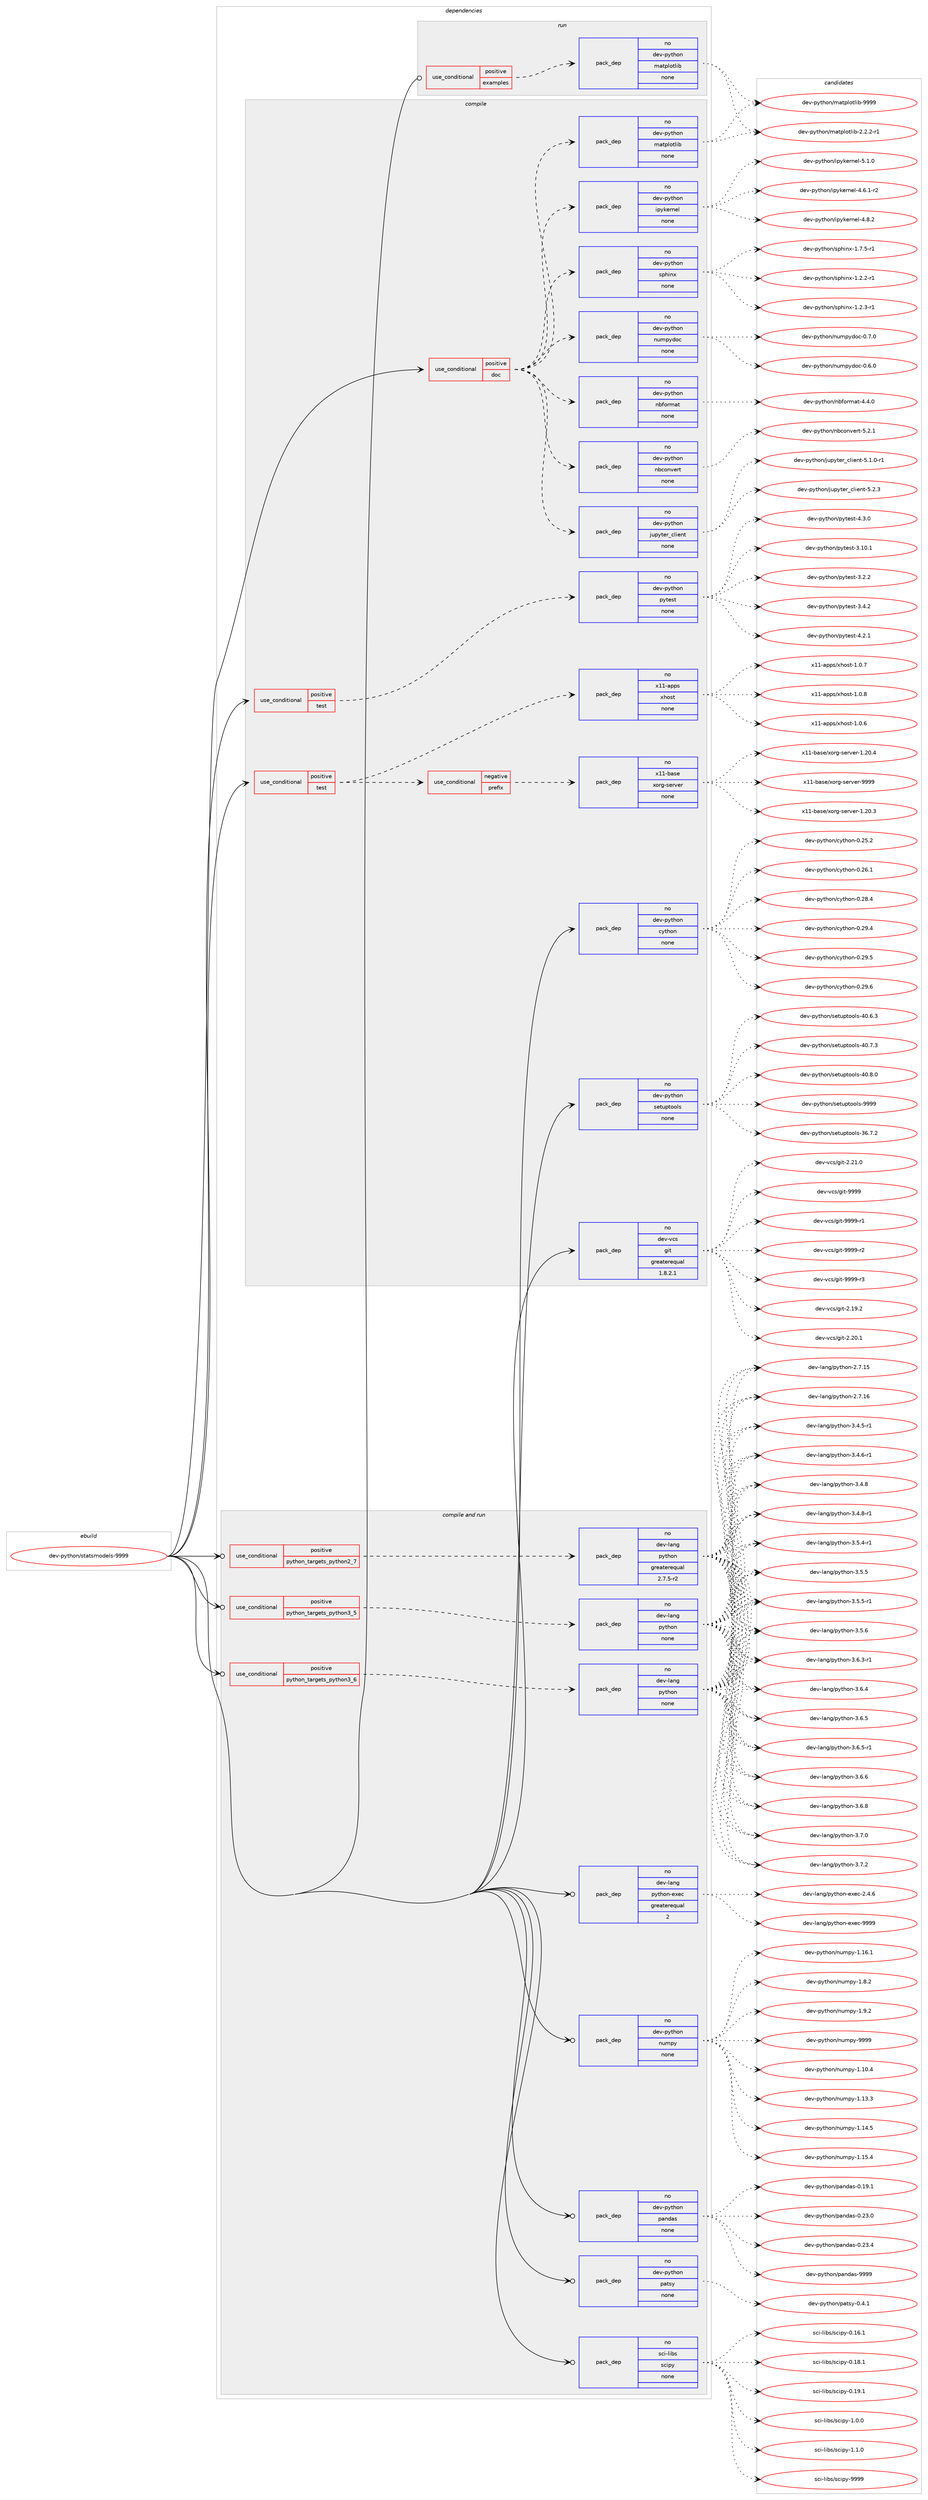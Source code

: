 digraph prolog {

# *************
# Graph options
# *************

newrank=true;
concentrate=true;
compound=true;
graph [rankdir=LR,fontname=Helvetica,fontsize=10,ranksep=1.5];#, ranksep=2.5, nodesep=0.2];
edge  [arrowhead=vee];
node  [fontname=Helvetica,fontsize=10];

# **********
# The ebuild
# **********

subgraph cluster_leftcol {
color=gray;
rank=same;
label=<<i>ebuild</i>>;
id [label="dev-python/statsmodels-9999", color=red, width=4, href="../dev-python/statsmodels-9999.svg"];
}

# ****************
# The dependencies
# ****************

subgraph cluster_midcol {
color=gray;
label=<<i>dependencies</i>>;
subgraph cluster_compile {
fillcolor="#eeeeee";
style=filled;
label=<<i>compile</i>>;
subgraph cond385288 {
dependency1443219 [label=<<TABLE BORDER="0" CELLBORDER="1" CELLSPACING="0" CELLPADDING="4"><TR><TD ROWSPAN="3" CELLPADDING="10">use_conditional</TD></TR><TR><TD>positive</TD></TR><TR><TD>doc</TD></TR></TABLE>>, shape=none, color=red];
subgraph pack1034569 {
dependency1443220 [label=<<TABLE BORDER="0" CELLBORDER="1" CELLSPACING="0" CELLPADDING="4" WIDTH="220"><TR><TD ROWSPAN="6" CELLPADDING="30">pack_dep</TD></TR><TR><TD WIDTH="110">no</TD></TR><TR><TD>dev-python</TD></TR><TR><TD>ipykernel</TD></TR><TR><TD>none</TD></TR><TR><TD></TD></TR></TABLE>>, shape=none, color=blue];
}
dependency1443219:e -> dependency1443220:w [weight=20,style="dashed",arrowhead="vee"];
subgraph pack1034570 {
dependency1443221 [label=<<TABLE BORDER="0" CELLBORDER="1" CELLSPACING="0" CELLPADDING="4" WIDTH="220"><TR><TD ROWSPAN="6" CELLPADDING="30">pack_dep</TD></TR><TR><TD WIDTH="110">no</TD></TR><TR><TD>dev-python</TD></TR><TR><TD>jupyter_client</TD></TR><TR><TD>none</TD></TR><TR><TD></TD></TR></TABLE>>, shape=none, color=blue];
}
dependency1443219:e -> dependency1443221:w [weight=20,style="dashed",arrowhead="vee"];
subgraph pack1034571 {
dependency1443222 [label=<<TABLE BORDER="0" CELLBORDER="1" CELLSPACING="0" CELLPADDING="4" WIDTH="220"><TR><TD ROWSPAN="6" CELLPADDING="30">pack_dep</TD></TR><TR><TD WIDTH="110">no</TD></TR><TR><TD>dev-python</TD></TR><TR><TD>matplotlib</TD></TR><TR><TD>none</TD></TR><TR><TD></TD></TR></TABLE>>, shape=none, color=blue];
}
dependency1443219:e -> dependency1443222:w [weight=20,style="dashed",arrowhead="vee"];
subgraph pack1034572 {
dependency1443223 [label=<<TABLE BORDER="0" CELLBORDER="1" CELLSPACING="0" CELLPADDING="4" WIDTH="220"><TR><TD ROWSPAN="6" CELLPADDING="30">pack_dep</TD></TR><TR><TD WIDTH="110">no</TD></TR><TR><TD>dev-python</TD></TR><TR><TD>nbconvert</TD></TR><TR><TD>none</TD></TR><TR><TD></TD></TR></TABLE>>, shape=none, color=blue];
}
dependency1443219:e -> dependency1443223:w [weight=20,style="dashed",arrowhead="vee"];
subgraph pack1034573 {
dependency1443224 [label=<<TABLE BORDER="0" CELLBORDER="1" CELLSPACING="0" CELLPADDING="4" WIDTH="220"><TR><TD ROWSPAN="6" CELLPADDING="30">pack_dep</TD></TR><TR><TD WIDTH="110">no</TD></TR><TR><TD>dev-python</TD></TR><TR><TD>nbformat</TD></TR><TR><TD>none</TD></TR><TR><TD></TD></TR></TABLE>>, shape=none, color=blue];
}
dependency1443219:e -> dependency1443224:w [weight=20,style="dashed",arrowhead="vee"];
subgraph pack1034574 {
dependency1443225 [label=<<TABLE BORDER="0" CELLBORDER="1" CELLSPACING="0" CELLPADDING="4" WIDTH="220"><TR><TD ROWSPAN="6" CELLPADDING="30">pack_dep</TD></TR><TR><TD WIDTH="110">no</TD></TR><TR><TD>dev-python</TD></TR><TR><TD>numpydoc</TD></TR><TR><TD>none</TD></TR><TR><TD></TD></TR></TABLE>>, shape=none, color=blue];
}
dependency1443219:e -> dependency1443225:w [weight=20,style="dashed",arrowhead="vee"];
subgraph pack1034575 {
dependency1443226 [label=<<TABLE BORDER="0" CELLBORDER="1" CELLSPACING="0" CELLPADDING="4" WIDTH="220"><TR><TD ROWSPAN="6" CELLPADDING="30">pack_dep</TD></TR><TR><TD WIDTH="110">no</TD></TR><TR><TD>dev-python</TD></TR><TR><TD>sphinx</TD></TR><TR><TD>none</TD></TR><TR><TD></TD></TR></TABLE>>, shape=none, color=blue];
}
dependency1443219:e -> dependency1443226:w [weight=20,style="dashed",arrowhead="vee"];
}
id:e -> dependency1443219:w [weight=20,style="solid",arrowhead="vee"];
subgraph cond385289 {
dependency1443227 [label=<<TABLE BORDER="0" CELLBORDER="1" CELLSPACING="0" CELLPADDING="4"><TR><TD ROWSPAN="3" CELLPADDING="10">use_conditional</TD></TR><TR><TD>positive</TD></TR><TR><TD>test</TD></TR></TABLE>>, shape=none, color=red];
subgraph cond385290 {
dependency1443228 [label=<<TABLE BORDER="0" CELLBORDER="1" CELLSPACING="0" CELLPADDING="4"><TR><TD ROWSPAN="3" CELLPADDING="10">use_conditional</TD></TR><TR><TD>negative</TD></TR><TR><TD>prefix</TD></TR></TABLE>>, shape=none, color=red];
subgraph pack1034576 {
dependency1443229 [label=<<TABLE BORDER="0" CELLBORDER="1" CELLSPACING="0" CELLPADDING="4" WIDTH="220"><TR><TD ROWSPAN="6" CELLPADDING="30">pack_dep</TD></TR><TR><TD WIDTH="110">no</TD></TR><TR><TD>x11-base</TD></TR><TR><TD>xorg-server</TD></TR><TR><TD>none</TD></TR><TR><TD></TD></TR></TABLE>>, shape=none, color=blue];
}
dependency1443228:e -> dependency1443229:w [weight=20,style="dashed",arrowhead="vee"];
}
dependency1443227:e -> dependency1443228:w [weight=20,style="dashed",arrowhead="vee"];
subgraph pack1034577 {
dependency1443230 [label=<<TABLE BORDER="0" CELLBORDER="1" CELLSPACING="0" CELLPADDING="4" WIDTH="220"><TR><TD ROWSPAN="6" CELLPADDING="30">pack_dep</TD></TR><TR><TD WIDTH="110">no</TD></TR><TR><TD>x11-apps</TD></TR><TR><TD>xhost</TD></TR><TR><TD>none</TD></TR><TR><TD></TD></TR></TABLE>>, shape=none, color=blue];
}
dependency1443227:e -> dependency1443230:w [weight=20,style="dashed",arrowhead="vee"];
}
id:e -> dependency1443227:w [weight=20,style="solid",arrowhead="vee"];
subgraph cond385291 {
dependency1443231 [label=<<TABLE BORDER="0" CELLBORDER="1" CELLSPACING="0" CELLPADDING="4"><TR><TD ROWSPAN="3" CELLPADDING="10">use_conditional</TD></TR><TR><TD>positive</TD></TR><TR><TD>test</TD></TR></TABLE>>, shape=none, color=red];
subgraph pack1034578 {
dependency1443232 [label=<<TABLE BORDER="0" CELLBORDER="1" CELLSPACING="0" CELLPADDING="4" WIDTH="220"><TR><TD ROWSPAN="6" CELLPADDING="30">pack_dep</TD></TR><TR><TD WIDTH="110">no</TD></TR><TR><TD>dev-python</TD></TR><TR><TD>pytest</TD></TR><TR><TD>none</TD></TR><TR><TD></TD></TR></TABLE>>, shape=none, color=blue];
}
dependency1443231:e -> dependency1443232:w [weight=20,style="dashed",arrowhead="vee"];
}
id:e -> dependency1443231:w [weight=20,style="solid",arrowhead="vee"];
subgraph pack1034579 {
dependency1443233 [label=<<TABLE BORDER="0" CELLBORDER="1" CELLSPACING="0" CELLPADDING="4" WIDTH="220"><TR><TD ROWSPAN="6" CELLPADDING="30">pack_dep</TD></TR><TR><TD WIDTH="110">no</TD></TR><TR><TD>dev-python</TD></TR><TR><TD>cython</TD></TR><TR><TD>none</TD></TR><TR><TD></TD></TR></TABLE>>, shape=none, color=blue];
}
id:e -> dependency1443233:w [weight=20,style="solid",arrowhead="vee"];
subgraph pack1034580 {
dependency1443234 [label=<<TABLE BORDER="0" CELLBORDER="1" CELLSPACING="0" CELLPADDING="4" WIDTH="220"><TR><TD ROWSPAN="6" CELLPADDING="30">pack_dep</TD></TR><TR><TD WIDTH="110">no</TD></TR><TR><TD>dev-python</TD></TR><TR><TD>setuptools</TD></TR><TR><TD>none</TD></TR><TR><TD></TD></TR></TABLE>>, shape=none, color=blue];
}
id:e -> dependency1443234:w [weight=20,style="solid",arrowhead="vee"];
subgraph pack1034581 {
dependency1443235 [label=<<TABLE BORDER="0" CELLBORDER="1" CELLSPACING="0" CELLPADDING="4" WIDTH="220"><TR><TD ROWSPAN="6" CELLPADDING="30">pack_dep</TD></TR><TR><TD WIDTH="110">no</TD></TR><TR><TD>dev-vcs</TD></TR><TR><TD>git</TD></TR><TR><TD>greaterequal</TD></TR><TR><TD>1.8.2.1</TD></TR></TABLE>>, shape=none, color=blue];
}
id:e -> dependency1443235:w [weight=20,style="solid",arrowhead="vee"];
}
subgraph cluster_compileandrun {
fillcolor="#eeeeee";
style=filled;
label=<<i>compile and run</i>>;
subgraph cond385292 {
dependency1443236 [label=<<TABLE BORDER="0" CELLBORDER="1" CELLSPACING="0" CELLPADDING="4"><TR><TD ROWSPAN="3" CELLPADDING="10">use_conditional</TD></TR><TR><TD>positive</TD></TR><TR><TD>python_targets_python2_7</TD></TR></TABLE>>, shape=none, color=red];
subgraph pack1034582 {
dependency1443237 [label=<<TABLE BORDER="0" CELLBORDER="1" CELLSPACING="0" CELLPADDING="4" WIDTH="220"><TR><TD ROWSPAN="6" CELLPADDING="30">pack_dep</TD></TR><TR><TD WIDTH="110">no</TD></TR><TR><TD>dev-lang</TD></TR><TR><TD>python</TD></TR><TR><TD>greaterequal</TD></TR><TR><TD>2.7.5-r2</TD></TR></TABLE>>, shape=none, color=blue];
}
dependency1443236:e -> dependency1443237:w [weight=20,style="dashed",arrowhead="vee"];
}
id:e -> dependency1443236:w [weight=20,style="solid",arrowhead="odotvee"];
subgraph cond385293 {
dependency1443238 [label=<<TABLE BORDER="0" CELLBORDER="1" CELLSPACING="0" CELLPADDING="4"><TR><TD ROWSPAN="3" CELLPADDING="10">use_conditional</TD></TR><TR><TD>positive</TD></TR><TR><TD>python_targets_python3_5</TD></TR></TABLE>>, shape=none, color=red];
subgraph pack1034583 {
dependency1443239 [label=<<TABLE BORDER="0" CELLBORDER="1" CELLSPACING="0" CELLPADDING="4" WIDTH="220"><TR><TD ROWSPAN="6" CELLPADDING="30">pack_dep</TD></TR><TR><TD WIDTH="110">no</TD></TR><TR><TD>dev-lang</TD></TR><TR><TD>python</TD></TR><TR><TD>none</TD></TR><TR><TD></TD></TR></TABLE>>, shape=none, color=blue];
}
dependency1443238:e -> dependency1443239:w [weight=20,style="dashed",arrowhead="vee"];
}
id:e -> dependency1443238:w [weight=20,style="solid",arrowhead="odotvee"];
subgraph cond385294 {
dependency1443240 [label=<<TABLE BORDER="0" CELLBORDER="1" CELLSPACING="0" CELLPADDING="4"><TR><TD ROWSPAN="3" CELLPADDING="10">use_conditional</TD></TR><TR><TD>positive</TD></TR><TR><TD>python_targets_python3_6</TD></TR></TABLE>>, shape=none, color=red];
subgraph pack1034584 {
dependency1443241 [label=<<TABLE BORDER="0" CELLBORDER="1" CELLSPACING="0" CELLPADDING="4" WIDTH="220"><TR><TD ROWSPAN="6" CELLPADDING="30">pack_dep</TD></TR><TR><TD WIDTH="110">no</TD></TR><TR><TD>dev-lang</TD></TR><TR><TD>python</TD></TR><TR><TD>none</TD></TR><TR><TD></TD></TR></TABLE>>, shape=none, color=blue];
}
dependency1443240:e -> dependency1443241:w [weight=20,style="dashed",arrowhead="vee"];
}
id:e -> dependency1443240:w [weight=20,style="solid",arrowhead="odotvee"];
subgraph pack1034585 {
dependency1443242 [label=<<TABLE BORDER="0" CELLBORDER="1" CELLSPACING="0" CELLPADDING="4" WIDTH="220"><TR><TD ROWSPAN="6" CELLPADDING="30">pack_dep</TD></TR><TR><TD WIDTH="110">no</TD></TR><TR><TD>dev-lang</TD></TR><TR><TD>python-exec</TD></TR><TR><TD>greaterequal</TD></TR><TR><TD>2</TD></TR></TABLE>>, shape=none, color=blue];
}
id:e -> dependency1443242:w [weight=20,style="solid",arrowhead="odotvee"];
subgraph pack1034586 {
dependency1443243 [label=<<TABLE BORDER="0" CELLBORDER="1" CELLSPACING="0" CELLPADDING="4" WIDTH="220"><TR><TD ROWSPAN="6" CELLPADDING="30">pack_dep</TD></TR><TR><TD WIDTH="110">no</TD></TR><TR><TD>dev-python</TD></TR><TR><TD>numpy</TD></TR><TR><TD>none</TD></TR><TR><TD></TD></TR></TABLE>>, shape=none, color=blue];
}
id:e -> dependency1443243:w [weight=20,style="solid",arrowhead="odotvee"];
subgraph pack1034587 {
dependency1443244 [label=<<TABLE BORDER="0" CELLBORDER="1" CELLSPACING="0" CELLPADDING="4" WIDTH="220"><TR><TD ROWSPAN="6" CELLPADDING="30">pack_dep</TD></TR><TR><TD WIDTH="110">no</TD></TR><TR><TD>dev-python</TD></TR><TR><TD>pandas</TD></TR><TR><TD>none</TD></TR><TR><TD></TD></TR></TABLE>>, shape=none, color=blue];
}
id:e -> dependency1443244:w [weight=20,style="solid",arrowhead="odotvee"];
subgraph pack1034588 {
dependency1443245 [label=<<TABLE BORDER="0" CELLBORDER="1" CELLSPACING="0" CELLPADDING="4" WIDTH="220"><TR><TD ROWSPAN="6" CELLPADDING="30">pack_dep</TD></TR><TR><TD WIDTH="110">no</TD></TR><TR><TD>dev-python</TD></TR><TR><TD>patsy</TD></TR><TR><TD>none</TD></TR><TR><TD></TD></TR></TABLE>>, shape=none, color=blue];
}
id:e -> dependency1443245:w [weight=20,style="solid",arrowhead="odotvee"];
subgraph pack1034589 {
dependency1443246 [label=<<TABLE BORDER="0" CELLBORDER="1" CELLSPACING="0" CELLPADDING="4" WIDTH="220"><TR><TD ROWSPAN="6" CELLPADDING="30">pack_dep</TD></TR><TR><TD WIDTH="110">no</TD></TR><TR><TD>sci-libs</TD></TR><TR><TD>scipy</TD></TR><TR><TD>none</TD></TR><TR><TD></TD></TR></TABLE>>, shape=none, color=blue];
}
id:e -> dependency1443246:w [weight=20,style="solid",arrowhead="odotvee"];
}
subgraph cluster_run {
fillcolor="#eeeeee";
style=filled;
label=<<i>run</i>>;
subgraph cond385295 {
dependency1443247 [label=<<TABLE BORDER="0" CELLBORDER="1" CELLSPACING="0" CELLPADDING="4"><TR><TD ROWSPAN="3" CELLPADDING="10">use_conditional</TD></TR><TR><TD>positive</TD></TR><TR><TD>examples</TD></TR></TABLE>>, shape=none, color=red];
subgraph pack1034590 {
dependency1443248 [label=<<TABLE BORDER="0" CELLBORDER="1" CELLSPACING="0" CELLPADDING="4" WIDTH="220"><TR><TD ROWSPAN="6" CELLPADDING="30">pack_dep</TD></TR><TR><TD WIDTH="110">no</TD></TR><TR><TD>dev-python</TD></TR><TR><TD>matplotlib</TD></TR><TR><TD>none</TD></TR><TR><TD></TD></TR></TABLE>>, shape=none, color=blue];
}
dependency1443247:e -> dependency1443248:w [weight=20,style="dashed",arrowhead="vee"];
}
id:e -> dependency1443247:w [weight=20,style="solid",arrowhead="odot"];
}
}

# **************
# The candidates
# **************

subgraph cluster_choices {
rank=same;
color=gray;
label=<<i>candidates</i>>;

subgraph choice1034569 {
color=black;
nodesep=1;
choice10010111845112121116104111110471051121211071011141101011084552465446494511450 [label="dev-python/ipykernel-4.6.1-r2", color=red, width=4,href="../dev-python/ipykernel-4.6.1-r2.svg"];
choice1001011184511212111610411111047105112121107101114110101108455246564650 [label="dev-python/ipykernel-4.8.2", color=red, width=4,href="../dev-python/ipykernel-4.8.2.svg"];
choice1001011184511212111610411111047105112121107101114110101108455346494648 [label="dev-python/ipykernel-5.1.0", color=red, width=4,href="../dev-python/ipykernel-5.1.0.svg"];
dependency1443220:e -> choice10010111845112121116104111110471051121211071011141101011084552465446494511450:w [style=dotted,weight="100"];
dependency1443220:e -> choice1001011184511212111610411111047105112121107101114110101108455246564650:w [style=dotted,weight="100"];
dependency1443220:e -> choice1001011184511212111610411111047105112121107101114110101108455346494648:w [style=dotted,weight="100"];
}
subgraph choice1034570 {
color=black;
nodesep=1;
choice100101118451121211161041111104710611711212111610111495991081051011101164553464946484511449 [label="dev-python/jupyter_client-5.1.0-r1", color=red, width=4,href="../dev-python/jupyter_client-5.1.0-r1.svg"];
choice10010111845112121116104111110471061171121211161011149599108105101110116455346504651 [label="dev-python/jupyter_client-5.2.3", color=red, width=4,href="../dev-python/jupyter_client-5.2.3.svg"];
dependency1443221:e -> choice100101118451121211161041111104710611711212111610111495991081051011101164553464946484511449:w [style=dotted,weight="100"];
dependency1443221:e -> choice10010111845112121116104111110471061171121211161011149599108105101110116455346504651:w [style=dotted,weight="100"];
}
subgraph choice1034571 {
color=black;
nodesep=1;
choice100101118451121211161041111104710997116112108111116108105984550465046504511449 [label="dev-python/matplotlib-2.2.2-r1", color=red, width=4,href="../dev-python/matplotlib-2.2.2-r1.svg"];
choice100101118451121211161041111104710997116112108111116108105984557575757 [label="dev-python/matplotlib-9999", color=red, width=4,href="../dev-python/matplotlib-9999.svg"];
dependency1443222:e -> choice100101118451121211161041111104710997116112108111116108105984550465046504511449:w [style=dotted,weight="100"];
dependency1443222:e -> choice100101118451121211161041111104710997116112108111116108105984557575757:w [style=dotted,weight="100"];
}
subgraph choice1034572 {
color=black;
nodesep=1;
choice10010111845112121116104111110471109899111110118101114116455346504649 [label="dev-python/nbconvert-5.2.1", color=red, width=4,href="../dev-python/nbconvert-5.2.1.svg"];
dependency1443223:e -> choice10010111845112121116104111110471109899111110118101114116455346504649:w [style=dotted,weight="100"];
}
subgraph choice1034573 {
color=black;
nodesep=1;
choice10010111845112121116104111110471109810211111410997116455246524648 [label="dev-python/nbformat-4.4.0", color=red, width=4,href="../dev-python/nbformat-4.4.0.svg"];
dependency1443224:e -> choice10010111845112121116104111110471109810211111410997116455246524648:w [style=dotted,weight="100"];
}
subgraph choice1034574 {
color=black;
nodesep=1;
choice100101118451121211161041111104711011710911212110011199454846544648 [label="dev-python/numpydoc-0.6.0", color=red, width=4,href="../dev-python/numpydoc-0.6.0.svg"];
choice100101118451121211161041111104711011710911212110011199454846554648 [label="dev-python/numpydoc-0.7.0", color=red, width=4,href="../dev-python/numpydoc-0.7.0.svg"];
dependency1443225:e -> choice100101118451121211161041111104711011710911212110011199454846544648:w [style=dotted,weight="100"];
dependency1443225:e -> choice100101118451121211161041111104711011710911212110011199454846554648:w [style=dotted,weight="100"];
}
subgraph choice1034575 {
color=black;
nodesep=1;
choice10010111845112121116104111110471151121041051101204549465046504511449 [label="dev-python/sphinx-1.2.2-r1", color=red, width=4,href="../dev-python/sphinx-1.2.2-r1.svg"];
choice10010111845112121116104111110471151121041051101204549465046514511449 [label="dev-python/sphinx-1.2.3-r1", color=red, width=4,href="../dev-python/sphinx-1.2.3-r1.svg"];
choice10010111845112121116104111110471151121041051101204549465546534511449 [label="dev-python/sphinx-1.7.5-r1", color=red, width=4,href="../dev-python/sphinx-1.7.5-r1.svg"];
dependency1443226:e -> choice10010111845112121116104111110471151121041051101204549465046504511449:w [style=dotted,weight="100"];
dependency1443226:e -> choice10010111845112121116104111110471151121041051101204549465046514511449:w [style=dotted,weight="100"];
dependency1443226:e -> choice10010111845112121116104111110471151121041051101204549465546534511449:w [style=dotted,weight="100"];
}
subgraph choice1034576 {
color=black;
nodesep=1;
choice1204949459897115101471201111141034511510111411810111445494650484651 [label="x11-base/xorg-server-1.20.3", color=red, width=4,href="../x11-base/xorg-server-1.20.3.svg"];
choice1204949459897115101471201111141034511510111411810111445494650484652 [label="x11-base/xorg-server-1.20.4", color=red, width=4,href="../x11-base/xorg-server-1.20.4.svg"];
choice120494945989711510147120111114103451151011141181011144557575757 [label="x11-base/xorg-server-9999", color=red, width=4,href="../x11-base/xorg-server-9999.svg"];
dependency1443229:e -> choice1204949459897115101471201111141034511510111411810111445494650484651:w [style=dotted,weight="100"];
dependency1443229:e -> choice1204949459897115101471201111141034511510111411810111445494650484652:w [style=dotted,weight="100"];
dependency1443229:e -> choice120494945989711510147120111114103451151011141181011144557575757:w [style=dotted,weight="100"];
}
subgraph choice1034577 {
color=black;
nodesep=1;
choice1204949459711211211547120104111115116454946484654 [label="x11-apps/xhost-1.0.6", color=red, width=4,href="../x11-apps/xhost-1.0.6.svg"];
choice1204949459711211211547120104111115116454946484655 [label="x11-apps/xhost-1.0.7", color=red, width=4,href="../x11-apps/xhost-1.0.7.svg"];
choice1204949459711211211547120104111115116454946484656 [label="x11-apps/xhost-1.0.8", color=red, width=4,href="../x11-apps/xhost-1.0.8.svg"];
dependency1443230:e -> choice1204949459711211211547120104111115116454946484654:w [style=dotted,weight="100"];
dependency1443230:e -> choice1204949459711211211547120104111115116454946484655:w [style=dotted,weight="100"];
dependency1443230:e -> choice1204949459711211211547120104111115116454946484656:w [style=dotted,weight="100"];
}
subgraph choice1034578 {
color=black;
nodesep=1;
choice100101118451121211161041111104711212111610111511645514649484649 [label="dev-python/pytest-3.10.1", color=red, width=4,href="../dev-python/pytest-3.10.1.svg"];
choice1001011184511212111610411111047112121116101115116455146504650 [label="dev-python/pytest-3.2.2", color=red, width=4,href="../dev-python/pytest-3.2.2.svg"];
choice1001011184511212111610411111047112121116101115116455146524650 [label="dev-python/pytest-3.4.2", color=red, width=4,href="../dev-python/pytest-3.4.2.svg"];
choice1001011184511212111610411111047112121116101115116455246504649 [label="dev-python/pytest-4.2.1", color=red, width=4,href="../dev-python/pytest-4.2.1.svg"];
choice1001011184511212111610411111047112121116101115116455246514648 [label="dev-python/pytest-4.3.0", color=red, width=4,href="../dev-python/pytest-4.3.0.svg"];
dependency1443232:e -> choice100101118451121211161041111104711212111610111511645514649484649:w [style=dotted,weight="100"];
dependency1443232:e -> choice1001011184511212111610411111047112121116101115116455146504650:w [style=dotted,weight="100"];
dependency1443232:e -> choice1001011184511212111610411111047112121116101115116455146524650:w [style=dotted,weight="100"];
dependency1443232:e -> choice1001011184511212111610411111047112121116101115116455246504649:w [style=dotted,weight="100"];
dependency1443232:e -> choice1001011184511212111610411111047112121116101115116455246514648:w [style=dotted,weight="100"];
}
subgraph choice1034579 {
color=black;
nodesep=1;
choice10010111845112121116104111110479912111610411111045484650534650 [label="dev-python/cython-0.25.2", color=red, width=4,href="../dev-python/cython-0.25.2.svg"];
choice10010111845112121116104111110479912111610411111045484650544649 [label="dev-python/cython-0.26.1", color=red, width=4,href="../dev-python/cython-0.26.1.svg"];
choice10010111845112121116104111110479912111610411111045484650564652 [label="dev-python/cython-0.28.4", color=red, width=4,href="../dev-python/cython-0.28.4.svg"];
choice10010111845112121116104111110479912111610411111045484650574652 [label="dev-python/cython-0.29.4", color=red, width=4,href="../dev-python/cython-0.29.4.svg"];
choice10010111845112121116104111110479912111610411111045484650574653 [label="dev-python/cython-0.29.5", color=red, width=4,href="../dev-python/cython-0.29.5.svg"];
choice10010111845112121116104111110479912111610411111045484650574654 [label="dev-python/cython-0.29.6", color=red, width=4,href="../dev-python/cython-0.29.6.svg"];
dependency1443233:e -> choice10010111845112121116104111110479912111610411111045484650534650:w [style=dotted,weight="100"];
dependency1443233:e -> choice10010111845112121116104111110479912111610411111045484650544649:w [style=dotted,weight="100"];
dependency1443233:e -> choice10010111845112121116104111110479912111610411111045484650564652:w [style=dotted,weight="100"];
dependency1443233:e -> choice10010111845112121116104111110479912111610411111045484650574652:w [style=dotted,weight="100"];
dependency1443233:e -> choice10010111845112121116104111110479912111610411111045484650574653:w [style=dotted,weight="100"];
dependency1443233:e -> choice10010111845112121116104111110479912111610411111045484650574654:w [style=dotted,weight="100"];
}
subgraph choice1034580 {
color=black;
nodesep=1;
choice100101118451121211161041111104711510111611711211611111110811545515446554650 [label="dev-python/setuptools-36.7.2", color=red, width=4,href="../dev-python/setuptools-36.7.2.svg"];
choice100101118451121211161041111104711510111611711211611111110811545524846544651 [label="dev-python/setuptools-40.6.3", color=red, width=4,href="../dev-python/setuptools-40.6.3.svg"];
choice100101118451121211161041111104711510111611711211611111110811545524846554651 [label="dev-python/setuptools-40.7.3", color=red, width=4,href="../dev-python/setuptools-40.7.3.svg"];
choice100101118451121211161041111104711510111611711211611111110811545524846564648 [label="dev-python/setuptools-40.8.0", color=red, width=4,href="../dev-python/setuptools-40.8.0.svg"];
choice10010111845112121116104111110471151011161171121161111111081154557575757 [label="dev-python/setuptools-9999", color=red, width=4,href="../dev-python/setuptools-9999.svg"];
dependency1443234:e -> choice100101118451121211161041111104711510111611711211611111110811545515446554650:w [style=dotted,weight="100"];
dependency1443234:e -> choice100101118451121211161041111104711510111611711211611111110811545524846544651:w [style=dotted,weight="100"];
dependency1443234:e -> choice100101118451121211161041111104711510111611711211611111110811545524846554651:w [style=dotted,weight="100"];
dependency1443234:e -> choice100101118451121211161041111104711510111611711211611111110811545524846564648:w [style=dotted,weight="100"];
dependency1443234:e -> choice10010111845112121116104111110471151011161171121161111111081154557575757:w [style=dotted,weight="100"];
}
subgraph choice1034581 {
color=black;
nodesep=1;
choice10010111845118991154710310511645504649574650 [label="dev-vcs/git-2.19.2", color=red, width=4,href="../dev-vcs/git-2.19.2.svg"];
choice10010111845118991154710310511645504650484649 [label="dev-vcs/git-2.20.1", color=red, width=4,href="../dev-vcs/git-2.20.1.svg"];
choice10010111845118991154710310511645504650494648 [label="dev-vcs/git-2.21.0", color=red, width=4,href="../dev-vcs/git-2.21.0.svg"];
choice1001011184511899115471031051164557575757 [label="dev-vcs/git-9999", color=red, width=4,href="../dev-vcs/git-9999.svg"];
choice10010111845118991154710310511645575757574511449 [label="dev-vcs/git-9999-r1", color=red, width=4,href="../dev-vcs/git-9999-r1.svg"];
choice10010111845118991154710310511645575757574511450 [label="dev-vcs/git-9999-r2", color=red, width=4,href="../dev-vcs/git-9999-r2.svg"];
choice10010111845118991154710310511645575757574511451 [label="dev-vcs/git-9999-r3", color=red, width=4,href="../dev-vcs/git-9999-r3.svg"];
dependency1443235:e -> choice10010111845118991154710310511645504649574650:w [style=dotted,weight="100"];
dependency1443235:e -> choice10010111845118991154710310511645504650484649:w [style=dotted,weight="100"];
dependency1443235:e -> choice10010111845118991154710310511645504650494648:w [style=dotted,weight="100"];
dependency1443235:e -> choice1001011184511899115471031051164557575757:w [style=dotted,weight="100"];
dependency1443235:e -> choice10010111845118991154710310511645575757574511449:w [style=dotted,weight="100"];
dependency1443235:e -> choice10010111845118991154710310511645575757574511450:w [style=dotted,weight="100"];
dependency1443235:e -> choice10010111845118991154710310511645575757574511451:w [style=dotted,weight="100"];
}
subgraph choice1034582 {
color=black;
nodesep=1;
choice10010111845108971101034711212111610411111045504655464953 [label="dev-lang/python-2.7.15", color=red, width=4,href="../dev-lang/python-2.7.15.svg"];
choice10010111845108971101034711212111610411111045504655464954 [label="dev-lang/python-2.7.16", color=red, width=4,href="../dev-lang/python-2.7.16.svg"];
choice1001011184510897110103471121211161041111104551465246534511449 [label="dev-lang/python-3.4.5-r1", color=red, width=4,href="../dev-lang/python-3.4.5-r1.svg"];
choice1001011184510897110103471121211161041111104551465246544511449 [label="dev-lang/python-3.4.6-r1", color=red, width=4,href="../dev-lang/python-3.4.6-r1.svg"];
choice100101118451089711010347112121116104111110455146524656 [label="dev-lang/python-3.4.8", color=red, width=4,href="../dev-lang/python-3.4.8.svg"];
choice1001011184510897110103471121211161041111104551465246564511449 [label="dev-lang/python-3.4.8-r1", color=red, width=4,href="../dev-lang/python-3.4.8-r1.svg"];
choice1001011184510897110103471121211161041111104551465346524511449 [label="dev-lang/python-3.5.4-r1", color=red, width=4,href="../dev-lang/python-3.5.4-r1.svg"];
choice100101118451089711010347112121116104111110455146534653 [label="dev-lang/python-3.5.5", color=red, width=4,href="../dev-lang/python-3.5.5.svg"];
choice1001011184510897110103471121211161041111104551465346534511449 [label="dev-lang/python-3.5.5-r1", color=red, width=4,href="../dev-lang/python-3.5.5-r1.svg"];
choice100101118451089711010347112121116104111110455146534654 [label="dev-lang/python-3.5.6", color=red, width=4,href="../dev-lang/python-3.5.6.svg"];
choice1001011184510897110103471121211161041111104551465446514511449 [label="dev-lang/python-3.6.3-r1", color=red, width=4,href="../dev-lang/python-3.6.3-r1.svg"];
choice100101118451089711010347112121116104111110455146544652 [label="dev-lang/python-3.6.4", color=red, width=4,href="../dev-lang/python-3.6.4.svg"];
choice100101118451089711010347112121116104111110455146544653 [label="dev-lang/python-3.6.5", color=red, width=4,href="../dev-lang/python-3.6.5.svg"];
choice1001011184510897110103471121211161041111104551465446534511449 [label="dev-lang/python-3.6.5-r1", color=red, width=4,href="../dev-lang/python-3.6.5-r1.svg"];
choice100101118451089711010347112121116104111110455146544654 [label="dev-lang/python-3.6.6", color=red, width=4,href="../dev-lang/python-3.6.6.svg"];
choice100101118451089711010347112121116104111110455146544656 [label="dev-lang/python-3.6.8", color=red, width=4,href="../dev-lang/python-3.6.8.svg"];
choice100101118451089711010347112121116104111110455146554648 [label="dev-lang/python-3.7.0", color=red, width=4,href="../dev-lang/python-3.7.0.svg"];
choice100101118451089711010347112121116104111110455146554650 [label="dev-lang/python-3.7.2", color=red, width=4,href="../dev-lang/python-3.7.2.svg"];
dependency1443237:e -> choice10010111845108971101034711212111610411111045504655464953:w [style=dotted,weight="100"];
dependency1443237:e -> choice10010111845108971101034711212111610411111045504655464954:w [style=dotted,weight="100"];
dependency1443237:e -> choice1001011184510897110103471121211161041111104551465246534511449:w [style=dotted,weight="100"];
dependency1443237:e -> choice1001011184510897110103471121211161041111104551465246544511449:w [style=dotted,weight="100"];
dependency1443237:e -> choice100101118451089711010347112121116104111110455146524656:w [style=dotted,weight="100"];
dependency1443237:e -> choice1001011184510897110103471121211161041111104551465246564511449:w [style=dotted,weight="100"];
dependency1443237:e -> choice1001011184510897110103471121211161041111104551465346524511449:w [style=dotted,weight="100"];
dependency1443237:e -> choice100101118451089711010347112121116104111110455146534653:w [style=dotted,weight="100"];
dependency1443237:e -> choice1001011184510897110103471121211161041111104551465346534511449:w [style=dotted,weight="100"];
dependency1443237:e -> choice100101118451089711010347112121116104111110455146534654:w [style=dotted,weight="100"];
dependency1443237:e -> choice1001011184510897110103471121211161041111104551465446514511449:w [style=dotted,weight="100"];
dependency1443237:e -> choice100101118451089711010347112121116104111110455146544652:w [style=dotted,weight="100"];
dependency1443237:e -> choice100101118451089711010347112121116104111110455146544653:w [style=dotted,weight="100"];
dependency1443237:e -> choice1001011184510897110103471121211161041111104551465446534511449:w [style=dotted,weight="100"];
dependency1443237:e -> choice100101118451089711010347112121116104111110455146544654:w [style=dotted,weight="100"];
dependency1443237:e -> choice100101118451089711010347112121116104111110455146544656:w [style=dotted,weight="100"];
dependency1443237:e -> choice100101118451089711010347112121116104111110455146554648:w [style=dotted,weight="100"];
dependency1443237:e -> choice100101118451089711010347112121116104111110455146554650:w [style=dotted,weight="100"];
}
subgraph choice1034583 {
color=black;
nodesep=1;
choice10010111845108971101034711212111610411111045504655464953 [label="dev-lang/python-2.7.15", color=red, width=4,href="../dev-lang/python-2.7.15.svg"];
choice10010111845108971101034711212111610411111045504655464954 [label="dev-lang/python-2.7.16", color=red, width=4,href="../dev-lang/python-2.7.16.svg"];
choice1001011184510897110103471121211161041111104551465246534511449 [label="dev-lang/python-3.4.5-r1", color=red, width=4,href="../dev-lang/python-3.4.5-r1.svg"];
choice1001011184510897110103471121211161041111104551465246544511449 [label="dev-lang/python-3.4.6-r1", color=red, width=4,href="../dev-lang/python-3.4.6-r1.svg"];
choice100101118451089711010347112121116104111110455146524656 [label="dev-lang/python-3.4.8", color=red, width=4,href="../dev-lang/python-3.4.8.svg"];
choice1001011184510897110103471121211161041111104551465246564511449 [label="dev-lang/python-3.4.8-r1", color=red, width=4,href="../dev-lang/python-3.4.8-r1.svg"];
choice1001011184510897110103471121211161041111104551465346524511449 [label="dev-lang/python-3.5.4-r1", color=red, width=4,href="../dev-lang/python-3.5.4-r1.svg"];
choice100101118451089711010347112121116104111110455146534653 [label="dev-lang/python-3.5.5", color=red, width=4,href="../dev-lang/python-3.5.5.svg"];
choice1001011184510897110103471121211161041111104551465346534511449 [label="dev-lang/python-3.5.5-r1", color=red, width=4,href="../dev-lang/python-3.5.5-r1.svg"];
choice100101118451089711010347112121116104111110455146534654 [label="dev-lang/python-3.5.6", color=red, width=4,href="../dev-lang/python-3.5.6.svg"];
choice1001011184510897110103471121211161041111104551465446514511449 [label="dev-lang/python-3.6.3-r1", color=red, width=4,href="../dev-lang/python-3.6.3-r1.svg"];
choice100101118451089711010347112121116104111110455146544652 [label="dev-lang/python-3.6.4", color=red, width=4,href="../dev-lang/python-3.6.4.svg"];
choice100101118451089711010347112121116104111110455146544653 [label="dev-lang/python-3.6.5", color=red, width=4,href="../dev-lang/python-3.6.5.svg"];
choice1001011184510897110103471121211161041111104551465446534511449 [label="dev-lang/python-3.6.5-r1", color=red, width=4,href="../dev-lang/python-3.6.5-r1.svg"];
choice100101118451089711010347112121116104111110455146544654 [label="dev-lang/python-3.6.6", color=red, width=4,href="../dev-lang/python-3.6.6.svg"];
choice100101118451089711010347112121116104111110455146544656 [label="dev-lang/python-3.6.8", color=red, width=4,href="../dev-lang/python-3.6.8.svg"];
choice100101118451089711010347112121116104111110455146554648 [label="dev-lang/python-3.7.0", color=red, width=4,href="../dev-lang/python-3.7.0.svg"];
choice100101118451089711010347112121116104111110455146554650 [label="dev-lang/python-3.7.2", color=red, width=4,href="../dev-lang/python-3.7.2.svg"];
dependency1443239:e -> choice10010111845108971101034711212111610411111045504655464953:w [style=dotted,weight="100"];
dependency1443239:e -> choice10010111845108971101034711212111610411111045504655464954:w [style=dotted,weight="100"];
dependency1443239:e -> choice1001011184510897110103471121211161041111104551465246534511449:w [style=dotted,weight="100"];
dependency1443239:e -> choice1001011184510897110103471121211161041111104551465246544511449:w [style=dotted,weight="100"];
dependency1443239:e -> choice100101118451089711010347112121116104111110455146524656:w [style=dotted,weight="100"];
dependency1443239:e -> choice1001011184510897110103471121211161041111104551465246564511449:w [style=dotted,weight="100"];
dependency1443239:e -> choice1001011184510897110103471121211161041111104551465346524511449:w [style=dotted,weight="100"];
dependency1443239:e -> choice100101118451089711010347112121116104111110455146534653:w [style=dotted,weight="100"];
dependency1443239:e -> choice1001011184510897110103471121211161041111104551465346534511449:w [style=dotted,weight="100"];
dependency1443239:e -> choice100101118451089711010347112121116104111110455146534654:w [style=dotted,weight="100"];
dependency1443239:e -> choice1001011184510897110103471121211161041111104551465446514511449:w [style=dotted,weight="100"];
dependency1443239:e -> choice100101118451089711010347112121116104111110455146544652:w [style=dotted,weight="100"];
dependency1443239:e -> choice100101118451089711010347112121116104111110455146544653:w [style=dotted,weight="100"];
dependency1443239:e -> choice1001011184510897110103471121211161041111104551465446534511449:w [style=dotted,weight="100"];
dependency1443239:e -> choice100101118451089711010347112121116104111110455146544654:w [style=dotted,weight="100"];
dependency1443239:e -> choice100101118451089711010347112121116104111110455146544656:w [style=dotted,weight="100"];
dependency1443239:e -> choice100101118451089711010347112121116104111110455146554648:w [style=dotted,weight="100"];
dependency1443239:e -> choice100101118451089711010347112121116104111110455146554650:w [style=dotted,weight="100"];
}
subgraph choice1034584 {
color=black;
nodesep=1;
choice10010111845108971101034711212111610411111045504655464953 [label="dev-lang/python-2.7.15", color=red, width=4,href="../dev-lang/python-2.7.15.svg"];
choice10010111845108971101034711212111610411111045504655464954 [label="dev-lang/python-2.7.16", color=red, width=4,href="../dev-lang/python-2.7.16.svg"];
choice1001011184510897110103471121211161041111104551465246534511449 [label="dev-lang/python-3.4.5-r1", color=red, width=4,href="../dev-lang/python-3.4.5-r1.svg"];
choice1001011184510897110103471121211161041111104551465246544511449 [label="dev-lang/python-3.4.6-r1", color=red, width=4,href="../dev-lang/python-3.4.6-r1.svg"];
choice100101118451089711010347112121116104111110455146524656 [label="dev-lang/python-3.4.8", color=red, width=4,href="../dev-lang/python-3.4.8.svg"];
choice1001011184510897110103471121211161041111104551465246564511449 [label="dev-lang/python-3.4.8-r1", color=red, width=4,href="../dev-lang/python-3.4.8-r1.svg"];
choice1001011184510897110103471121211161041111104551465346524511449 [label="dev-lang/python-3.5.4-r1", color=red, width=4,href="../dev-lang/python-3.5.4-r1.svg"];
choice100101118451089711010347112121116104111110455146534653 [label="dev-lang/python-3.5.5", color=red, width=4,href="../dev-lang/python-3.5.5.svg"];
choice1001011184510897110103471121211161041111104551465346534511449 [label="dev-lang/python-3.5.5-r1", color=red, width=4,href="../dev-lang/python-3.5.5-r1.svg"];
choice100101118451089711010347112121116104111110455146534654 [label="dev-lang/python-3.5.6", color=red, width=4,href="../dev-lang/python-3.5.6.svg"];
choice1001011184510897110103471121211161041111104551465446514511449 [label="dev-lang/python-3.6.3-r1", color=red, width=4,href="../dev-lang/python-3.6.3-r1.svg"];
choice100101118451089711010347112121116104111110455146544652 [label="dev-lang/python-3.6.4", color=red, width=4,href="../dev-lang/python-3.6.4.svg"];
choice100101118451089711010347112121116104111110455146544653 [label="dev-lang/python-3.6.5", color=red, width=4,href="../dev-lang/python-3.6.5.svg"];
choice1001011184510897110103471121211161041111104551465446534511449 [label="dev-lang/python-3.6.5-r1", color=red, width=4,href="../dev-lang/python-3.6.5-r1.svg"];
choice100101118451089711010347112121116104111110455146544654 [label="dev-lang/python-3.6.6", color=red, width=4,href="../dev-lang/python-3.6.6.svg"];
choice100101118451089711010347112121116104111110455146544656 [label="dev-lang/python-3.6.8", color=red, width=4,href="../dev-lang/python-3.6.8.svg"];
choice100101118451089711010347112121116104111110455146554648 [label="dev-lang/python-3.7.0", color=red, width=4,href="../dev-lang/python-3.7.0.svg"];
choice100101118451089711010347112121116104111110455146554650 [label="dev-lang/python-3.7.2", color=red, width=4,href="../dev-lang/python-3.7.2.svg"];
dependency1443241:e -> choice10010111845108971101034711212111610411111045504655464953:w [style=dotted,weight="100"];
dependency1443241:e -> choice10010111845108971101034711212111610411111045504655464954:w [style=dotted,weight="100"];
dependency1443241:e -> choice1001011184510897110103471121211161041111104551465246534511449:w [style=dotted,weight="100"];
dependency1443241:e -> choice1001011184510897110103471121211161041111104551465246544511449:w [style=dotted,weight="100"];
dependency1443241:e -> choice100101118451089711010347112121116104111110455146524656:w [style=dotted,weight="100"];
dependency1443241:e -> choice1001011184510897110103471121211161041111104551465246564511449:w [style=dotted,weight="100"];
dependency1443241:e -> choice1001011184510897110103471121211161041111104551465346524511449:w [style=dotted,weight="100"];
dependency1443241:e -> choice100101118451089711010347112121116104111110455146534653:w [style=dotted,weight="100"];
dependency1443241:e -> choice1001011184510897110103471121211161041111104551465346534511449:w [style=dotted,weight="100"];
dependency1443241:e -> choice100101118451089711010347112121116104111110455146534654:w [style=dotted,weight="100"];
dependency1443241:e -> choice1001011184510897110103471121211161041111104551465446514511449:w [style=dotted,weight="100"];
dependency1443241:e -> choice100101118451089711010347112121116104111110455146544652:w [style=dotted,weight="100"];
dependency1443241:e -> choice100101118451089711010347112121116104111110455146544653:w [style=dotted,weight="100"];
dependency1443241:e -> choice1001011184510897110103471121211161041111104551465446534511449:w [style=dotted,weight="100"];
dependency1443241:e -> choice100101118451089711010347112121116104111110455146544654:w [style=dotted,weight="100"];
dependency1443241:e -> choice100101118451089711010347112121116104111110455146544656:w [style=dotted,weight="100"];
dependency1443241:e -> choice100101118451089711010347112121116104111110455146554648:w [style=dotted,weight="100"];
dependency1443241:e -> choice100101118451089711010347112121116104111110455146554650:w [style=dotted,weight="100"];
}
subgraph choice1034585 {
color=black;
nodesep=1;
choice1001011184510897110103471121211161041111104510112010199455046524654 [label="dev-lang/python-exec-2.4.6", color=red, width=4,href="../dev-lang/python-exec-2.4.6.svg"];
choice10010111845108971101034711212111610411111045101120101994557575757 [label="dev-lang/python-exec-9999", color=red, width=4,href="../dev-lang/python-exec-9999.svg"];
dependency1443242:e -> choice1001011184510897110103471121211161041111104510112010199455046524654:w [style=dotted,weight="100"];
dependency1443242:e -> choice10010111845108971101034711212111610411111045101120101994557575757:w [style=dotted,weight="100"];
}
subgraph choice1034586 {
color=black;
nodesep=1;
choice100101118451121211161041111104711011710911212145494649484652 [label="dev-python/numpy-1.10.4", color=red, width=4,href="../dev-python/numpy-1.10.4.svg"];
choice100101118451121211161041111104711011710911212145494649514651 [label="dev-python/numpy-1.13.3", color=red, width=4,href="../dev-python/numpy-1.13.3.svg"];
choice100101118451121211161041111104711011710911212145494649524653 [label="dev-python/numpy-1.14.5", color=red, width=4,href="../dev-python/numpy-1.14.5.svg"];
choice100101118451121211161041111104711011710911212145494649534652 [label="dev-python/numpy-1.15.4", color=red, width=4,href="../dev-python/numpy-1.15.4.svg"];
choice100101118451121211161041111104711011710911212145494649544649 [label="dev-python/numpy-1.16.1", color=red, width=4,href="../dev-python/numpy-1.16.1.svg"];
choice1001011184511212111610411111047110117109112121454946564650 [label="dev-python/numpy-1.8.2", color=red, width=4,href="../dev-python/numpy-1.8.2.svg"];
choice1001011184511212111610411111047110117109112121454946574650 [label="dev-python/numpy-1.9.2", color=red, width=4,href="../dev-python/numpy-1.9.2.svg"];
choice10010111845112121116104111110471101171091121214557575757 [label="dev-python/numpy-9999", color=red, width=4,href="../dev-python/numpy-9999.svg"];
dependency1443243:e -> choice100101118451121211161041111104711011710911212145494649484652:w [style=dotted,weight="100"];
dependency1443243:e -> choice100101118451121211161041111104711011710911212145494649514651:w [style=dotted,weight="100"];
dependency1443243:e -> choice100101118451121211161041111104711011710911212145494649524653:w [style=dotted,weight="100"];
dependency1443243:e -> choice100101118451121211161041111104711011710911212145494649534652:w [style=dotted,weight="100"];
dependency1443243:e -> choice100101118451121211161041111104711011710911212145494649544649:w [style=dotted,weight="100"];
dependency1443243:e -> choice1001011184511212111610411111047110117109112121454946564650:w [style=dotted,weight="100"];
dependency1443243:e -> choice1001011184511212111610411111047110117109112121454946574650:w [style=dotted,weight="100"];
dependency1443243:e -> choice10010111845112121116104111110471101171091121214557575757:w [style=dotted,weight="100"];
}
subgraph choice1034587 {
color=black;
nodesep=1;
choice1001011184511212111610411111047112971101009711545484649574649 [label="dev-python/pandas-0.19.1", color=red, width=4,href="../dev-python/pandas-0.19.1.svg"];
choice1001011184511212111610411111047112971101009711545484650514648 [label="dev-python/pandas-0.23.0", color=red, width=4,href="../dev-python/pandas-0.23.0.svg"];
choice1001011184511212111610411111047112971101009711545484650514652 [label="dev-python/pandas-0.23.4", color=red, width=4,href="../dev-python/pandas-0.23.4.svg"];
choice100101118451121211161041111104711297110100971154557575757 [label="dev-python/pandas-9999", color=red, width=4,href="../dev-python/pandas-9999.svg"];
dependency1443244:e -> choice1001011184511212111610411111047112971101009711545484649574649:w [style=dotted,weight="100"];
dependency1443244:e -> choice1001011184511212111610411111047112971101009711545484650514648:w [style=dotted,weight="100"];
dependency1443244:e -> choice1001011184511212111610411111047112971101009711545484650514652:w [style=dotted,weight="100"];
dependency1443244:e -> choice100101118451121211161041111104711297110100971154557575757:w [style=dotted,weight="100"];
}
subgraph choice1034588 {
color=black;
nodesep=1;
choice100101118451121211161041111104711297116115121454846524649 [label="dev-python/patsy-0.4.1", color=red, width=4,href="../dev-python/patsy-0.4.1.svg"];
dependency1443245:e -> choice100101118451121211161041111104711297116115121454846524649:w [style=dotted,weight="100"];
}
subgraph choice1034589 {
color=black;
nodesep=1;
choice115991054510810598115471159910511212145484649544649 [label="sci-libs/scipy-0.16.1", color=red, width=4,href="../sci-libs/scipy-0.16.1.svg"];
choice115991054510810598115471159910511212145484649564649 [label="sci-libs/scipy-0.18.1", color=red, width=4,href="../sci-libs/scipy-0.18.1.svg"];
choice115991054510810598115471159910511212145484649574649 [label="sci-libs/scipy-0.19.1", color=red, width=4,href="../sci-libs/scipy-0.19.1.svg"];
choice1159910545108105981154711599105112121454946484648 [label="sci-libs/scipy-1.0.0", color=red, width=4,href="../sci-libs/scipy-1.0.0.svg"];
choice1159910545108105981154711599105112121454946494648 [label="sci-libs/scipy-1.1.0", color=red, width=4,href="../sci-libs/scipy-1.1.0.svg"];
choice11599105451081059811547115991051121214557575757 [label="sci-libs/scipy-9999", color=red, width=4,href="../sci-libs/scipy-9999.svg"];
dependency1443246:e -> choice115991054510810598115471159910511212145484649544649:w [style=dotted,weight="100"];
dependency1443246:e -> choice115991054510810598115471159910511212145484649564649:w [style=dotted,weight="100"];
dependency1443246:e -> choice115991054510810598115471159910511212145484649574649:w [style=dotted,weight="100"];
dependency1443246:e -> choice1159910545108105981154711599105112121454946484648:w [style=dotted,weight="100"];
dependency1443246:e -> choice1159910545108105981154711599105112121454946494648:w [style=dotted,weight="100"];
dependency1443246:e -> choice11599105451081059811547115991051121214557575757:w [style=dotted,weight="100"];
}
subgraph choice1034590 {
color=black;
nodesep=1;
choice100101118451121211161041111104710997116112108111116108105984550465046504511449 [label="dev-python/matplotlib-2.2.2-r1", color=red, width=4,href="../dev-python/matplotlib-2.2.2-r1.svg"];
choice100101118451121211161041111104710997116112108111116108105984557575757 [label="dev-python/matplotlib-9999", color=red, width=4,href="../dev-python/matplotlib-9999.svg"];
dependency1443248:e -> choice100101118451121211161041111104710997116112108111116108105984550465046504511449:w [style=dotted,weight="100"];
dependency1443248:e -> choice100101118451121211161041111104710997116112108111116108105984557575757:w [style=dotted,weight="100"];
}
}

}
